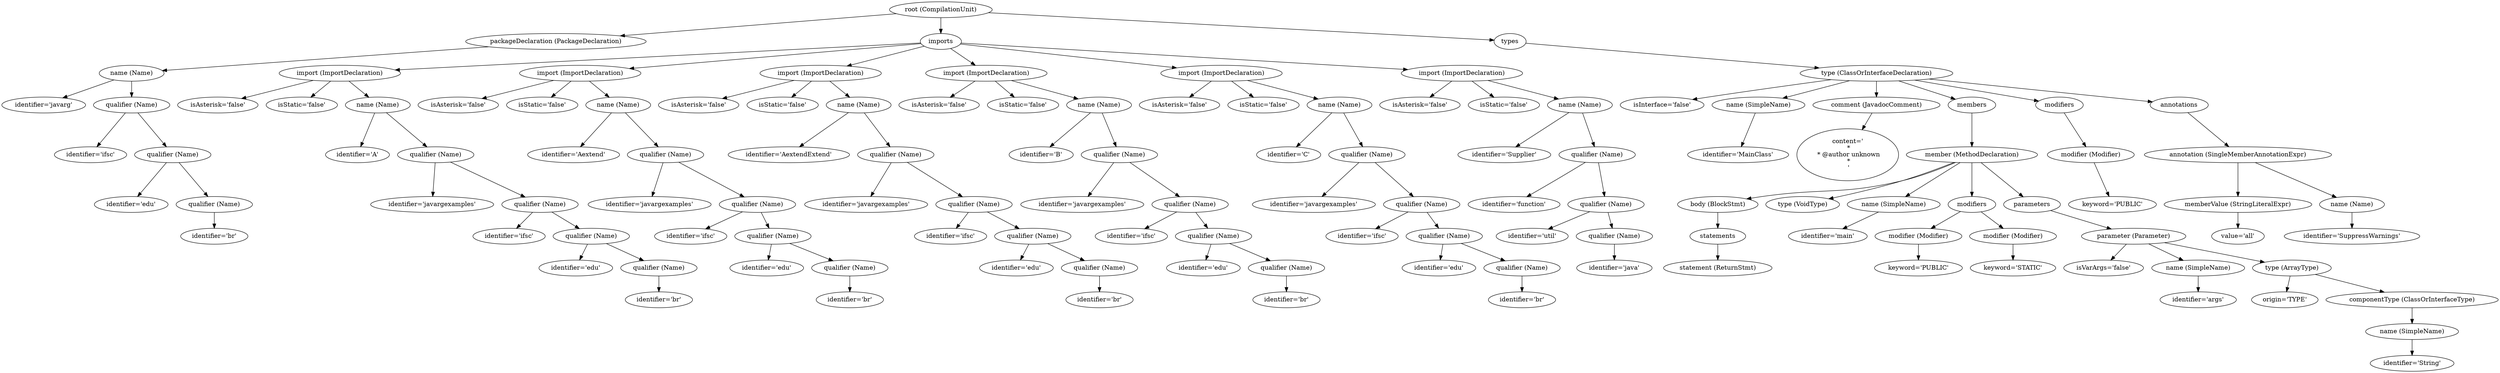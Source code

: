 digraph {
n0 [label="root (CompilationUnit)"];
n1 [label="packageDeclaration (PackageDeclaration)"];
n0 -> n1;
n2 [label="name (Name)"];
n1 -> n2;
n3 [label="identifier='javarg'"];
n2 -> n3;
n4 [label="qualifier (Name)"];
n2 -> n4;
n5 [label="identifier='ifsc'"];
n4 -> n5;
n6 [label="qualifier (Name)"];
n4 -> n6;
n7 [label="identifier='edu'"];
n6 -> n7;
n8 [label="qualifier (Name)"];
n6 -> n8;
n9 [label="identifier='br'"];
n8 -> n9;
n10 [label="imports"];
n0 -> n10;
n11 [label="import (ImportDeclaration)"];
n10 -> n11;
n12 [label="isAsterisk='false'"];
n11 -> n12;
n13 [label="isStatic='false'"];
n11 -> n13;
n14 [label="name (Name)"];
n11 -> n14;
n15 [label="identifier='A'"];
n14 -> n15;
n16 [label="qualifier (Name)"];
n14 -> n16;
n17 [label="identifier='javargexamples'"];
n16 -> n17;
n18 [label="qualifier (Name)"];
n16 -> n18;
n19 [label="identifier='ifsc'"];
n18 -> n19;
n20 [label="qualifier (Name)"];
n18 -> n20;
n21 [label="identifier='edu'"];
n20 -> n21;
n22 [label="qualifier (Name)"];
n20 -> n22;
n23 [label="identifier='br'"];
n22 -> n23;
n24 [label="import (ImportDeclaration)"];
n10 -> n24;
n25 [label="isAsterisk='false'"];
n24 -> n25;
n26 [label="isStatic='false'"];
n24 -> n26;
n27 [label="name (Name)"];
n24 -> n27;
n28 [label="identifier='Aextend'"];
n27 -> n28;
n29 [label="qualifier (Name)"];
n27 -> n29;
n30 [label="identifier='javargexamples'"];
n29 -> n30;
n31 [label="qualifier (Name)"];
n29 -> n31;
n32 [label="identifier='ifsc'"];
n31 -> n32;
n33 [label="qualifier (Name)"];
n31 -> n33;
n34 [label="identifier='edu'"];
n33 -> n34;
n35 [label="qualifier (Name)"];
n33 -> n35;
n36 [label="identifier='br'"];
n35 -> n36;
n37 [label="import (ImportDeclaration)"];
n10 -> n37;
n38 [label="isAsterisk='false'"];
n37 -> n38;
n39 [label="isStatic='false'"];
n37 -> n39;
n40 [label="name (Name)"];
n37 -> n40;
n41 [label="identifier='AextendExtend'"];
n40 -> n41;
n42 [label="qualifier (Name)"];
n40 -> n42;
n43 [label="identifier='javargexamples'"];
n42 -> n43;
n44 [label="qualifier (Name)"];
n42 -> n44;
n45 [label="identifier='ifsc'"];
n44 -> n45;
n46 [label="qualifier (Name)"];
n44 -> n46;
n47 [label="identifier='edu'"];
n46 -> n47;
n48 [label="qualifier (Name)"];
n46 -> n48;
n49 [label="identifier='br'"];
n48 -> n49;
n50 [label="import (ImportDeclaration)"];
n10 -> n50;
n51 [label="isAsterisk='false'"];
n50 -> n51;
n52 [label="isStatic='false'"];
n50 -> n52;
n53 [label="name (Name)"];
n50 -> n53;
n54 [label="identifier='B'"];
n53 -> n54;
n55 [label="qualifier (Name)"];
n53 -> n55;
n56 [label="identifier='javargexamples'"];
n55 -> n56;
n57 [label="qualifier (Name)"];
n55 -> n57;
n58 [label="identifier='ifsc'"];
n57 -> n58;
n59 [label="qualifier (Name)"];
n57 -> n59;
n60 [label="identifier='edu'"];
n59 -> n60;
n61 [label="qualifier (Name)"];
n59 -> n61;
n62 [label="identifier='br'"];
n61 -> n62;
n63 [label="import (ImportDeclaration)"];
n10 -> n63;
n64 [label="isAsterisk='false'"];
n63 -> n64;
n65 [label="isStatic='false'"];
n63 -> n65;
n66 [label="name (Name)"];
n63 -> n66;
n67 [label="identifier='C'"];
n66 -> n67;
n68 [label="qualifier (Name)"];
n66 -> n68;
n69 [label="identifier='javargexamples'"];
n68 -> n69;
n70 [label="qualifier (Name)"];
n68 -> n70;
n71 [label="identifier='ifsc'"];
n70 -> n71;
n72 [label="qualifier (Name)"];
n70 -> n72;
n73 [label="identifier='edu'"];
n72 -> n73;
n74 [label="qualifier (Name)"];
n72 -> n74;
n75 [label="identifier='br'"];
n74 -> n75;
n76 [label="import (ImportDeclaration)"];
n10 -> n76;
n77 [label="isAsterisk='false'"];
n76 -> n77;
n78 [label="isStatic='false'"];
n76 -> n78;
n79 [label="name (Name)"];
n76 -> n79;
n80 [label="identifier='Supplier'"];
n79 -> n80;
n81 [label="qualifier (Name)"];
n79 -> n81;
n82 [label="identifier='function'"];
n81 -> n82;
n83 [label="qualifier (Name)"];
n81 -> n83;
n84 [label="identifier='util'"];
n83 -> n84;
n85 [label="qualifier (Name)"];
n83 -> n85;
n86 [label="identifier='java'"];
n85 -> n86;
n87 [label="types"];
n0 -> n87;
n88 [label="type (ClassOrInterfaceDeclaration)"];
n87 -> n88;
n89 [label="isInterface='false'"];
n88 -> n89;
n90 [label="name (SimpleName)"];
n88 -> n90;
n91 [label="identifier='MainClass'"];
n90 -> n91;
n92 [label="comment (JavadocComment)"];
n88 -> n92;
n93 [label="content='
 *
 * @author unknown
 *
 '"];
n92 -> n93;
n94 [label="members"];
n88 -> n94;
n95 [label="member (MethodDeclaration)"];
n94 -> n95;
n96 [label="body (BlockStmt)"];
n95 -> n96;
n97 [label="statements"];
n96 -> n97;
n98 [label="statement (ReturnStmt)"];
n97 -> n98;
n99 [label="type (VoidType)"];
n95 -> n99;
n100 [label="name (SimpleName)"];
n95 -> n100;
n101 [label="identifier='main'"];
n100 -> n101;
n102 [label="modifiers"];
n95 -> n102;
n103 [label="modifier (Modifier)"];
n102 -> n103;
n104 [label="keyword='PUBLIC'"];
n103 -> n104;
n105 [label="modifier (Modifier)"];
n102 -> n105;
n106 [label="keyword='STATIC'"];
n105 -> n106;
n107 [label="parameters"];
n95 -> n107;
n108 [label="parameter (Parameter)"];
n107 -> n108;
n109 [label="isVarArgs='false'"];
n108 -> n109;
n110 [label="name (SimpleName)"];
n108 -> n110;
n111 [label="identifier='args'"];
n110 -> n111;
n112 [label="type (ArrayType)"];
n108 -> n112;
n113 [label="origin='TYPE'"];
n112 -> n113;
n114 [label="componentType (ClassOrInterfaceType)"];
n112 -> n114;
n115 [label="name (SimpleName)"];
n114 -> n115;
n116 [label="identifier='String'"];
n115 -> n116;
n117 [label="modifiers"];
n88 -> n117;
n118 [label="modifier (Modifier)"];
n117 -> n118;
n119 [label="keyword='PUBLIC'"];
n118 -> n119;
n120 [label="annotations"];
n88 -> n120;
n121 [label="annotation (SingleMemberAnnotationExpr)"];
n120 -> n121;
n122 [label="memberValue (StringLiteralExpr)"];
n121 -> n122;
n123 [label="value='all'"];
n122 -> n123;
n124 [label="name (Name)"];
n121 -> n124;
n125 [label="identifier='SuppressWarnings'"];
n124 -> n125;
}